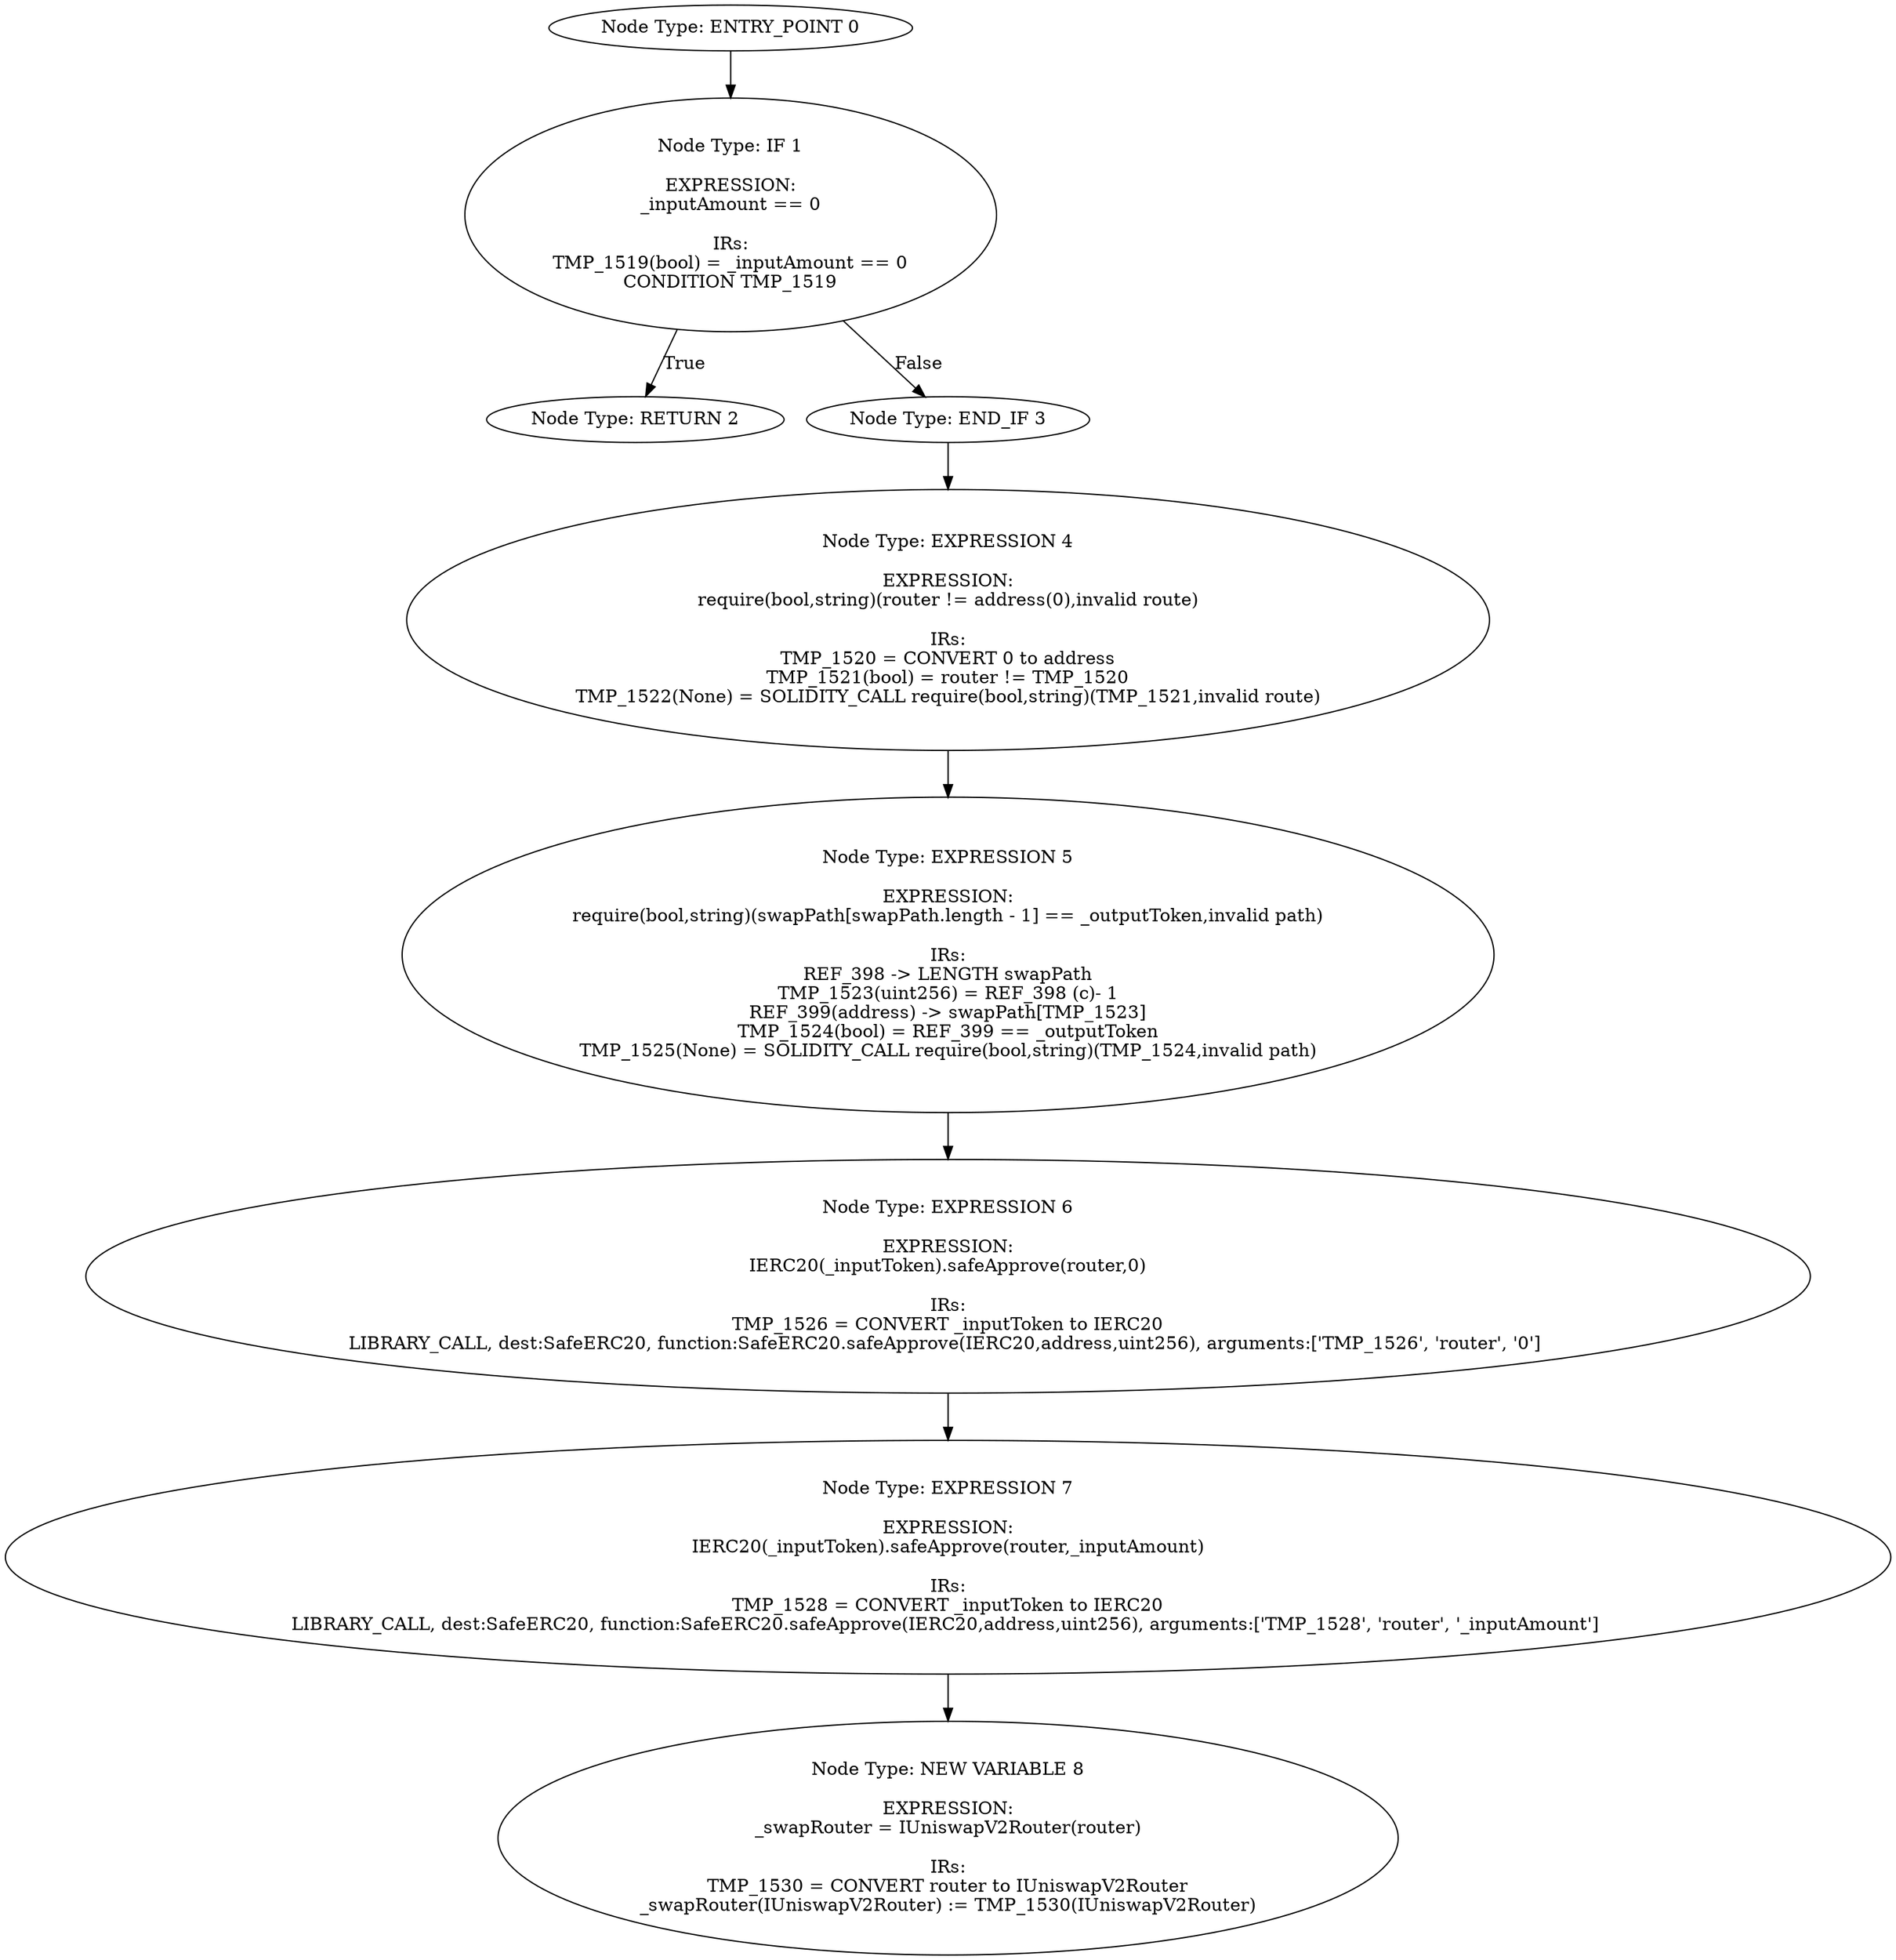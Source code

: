 digraph{
0[label="Node Type: ENTRY_POINT 0
"];
0->1;
1[label="Node Type: IF 1

EXPRESSION:
_inputAmount == 0

IRs:
TMP_1519(bool) = _inputAmount == 0
CONDITION TMP_1519"];
1->2[label="True"];
1->3[label="False"];
2[label="Node Type: RETURN 2
"];
3[label="Node Type: END_IF 3
"];
3->4;
4[label="Node Type: EXPRESSION 4

EXPRESSION:
require(bool,string)(router != address(0),invalid route)

IRs:
TMP_1520 = CONVERT 0 to address
TMP_1521(bool) = router != TMP_1520
TMP_1522(None) = SOLIDITY_CALL require(bool,string)(TMP_1521,invalid route)"];
4->5;
5[label="Node Type: EXPRESSION 5

EXPRESSION:
require(bool,string)(swapPath[swapPath.length - 1] == _outputToken,invalid path)

IRs:
REF_398 -> LENGTH swapPath
TMP_1523(uint256) = REF_398 (c)- 1
REF_399(address) -> swapPath[TMP_1523]
TMP_1524(bool) = REF_399 == _outputToken
TMP_1525(None) = SOLIDITY_CALL require(bool,string)(TMP_1524,invalid path)"];
5->6;
6[label="Node Type: EXPRESSION 6

EXPRESSION:
IERC20(_inputToken).safeApprove(router,0)

IRs:
TMP_1526 = CONVERT _inputToken to IERC20
LIBRARY_CALL, dest:SafeERC20, function:SafeERC20.safeApprove(IERC20,address,uint256), arguments:['TMP_1526', 'router', '0'] "];
6->7;
7[label="Node Type: EXPRESSION 7

EXPRESSION:
IERC20(_inputToken).safeApprove(router,_inputAmount)

IRs:
TMP_1528 = CONVERT _inputToken to IERC20
LIBRARY_CALL, dest:SafeERC20, function:SafeERC20.safeApprove(IERC20,address,uint256), arguments:['TMP_1528', 'router', '_inputAmount'] "];
7->8;
8[label="Node Type: NEW VARIABLE 8

EXPRESSION:
_swapRouter = IUniswapV2Router(router)

IRs:
TMP_1530 = CONVERT router to IUniswapV2Router
_swapRouter(IUniswapV2Router) := TMP_1530(IUniswapV2Router)"];
}

